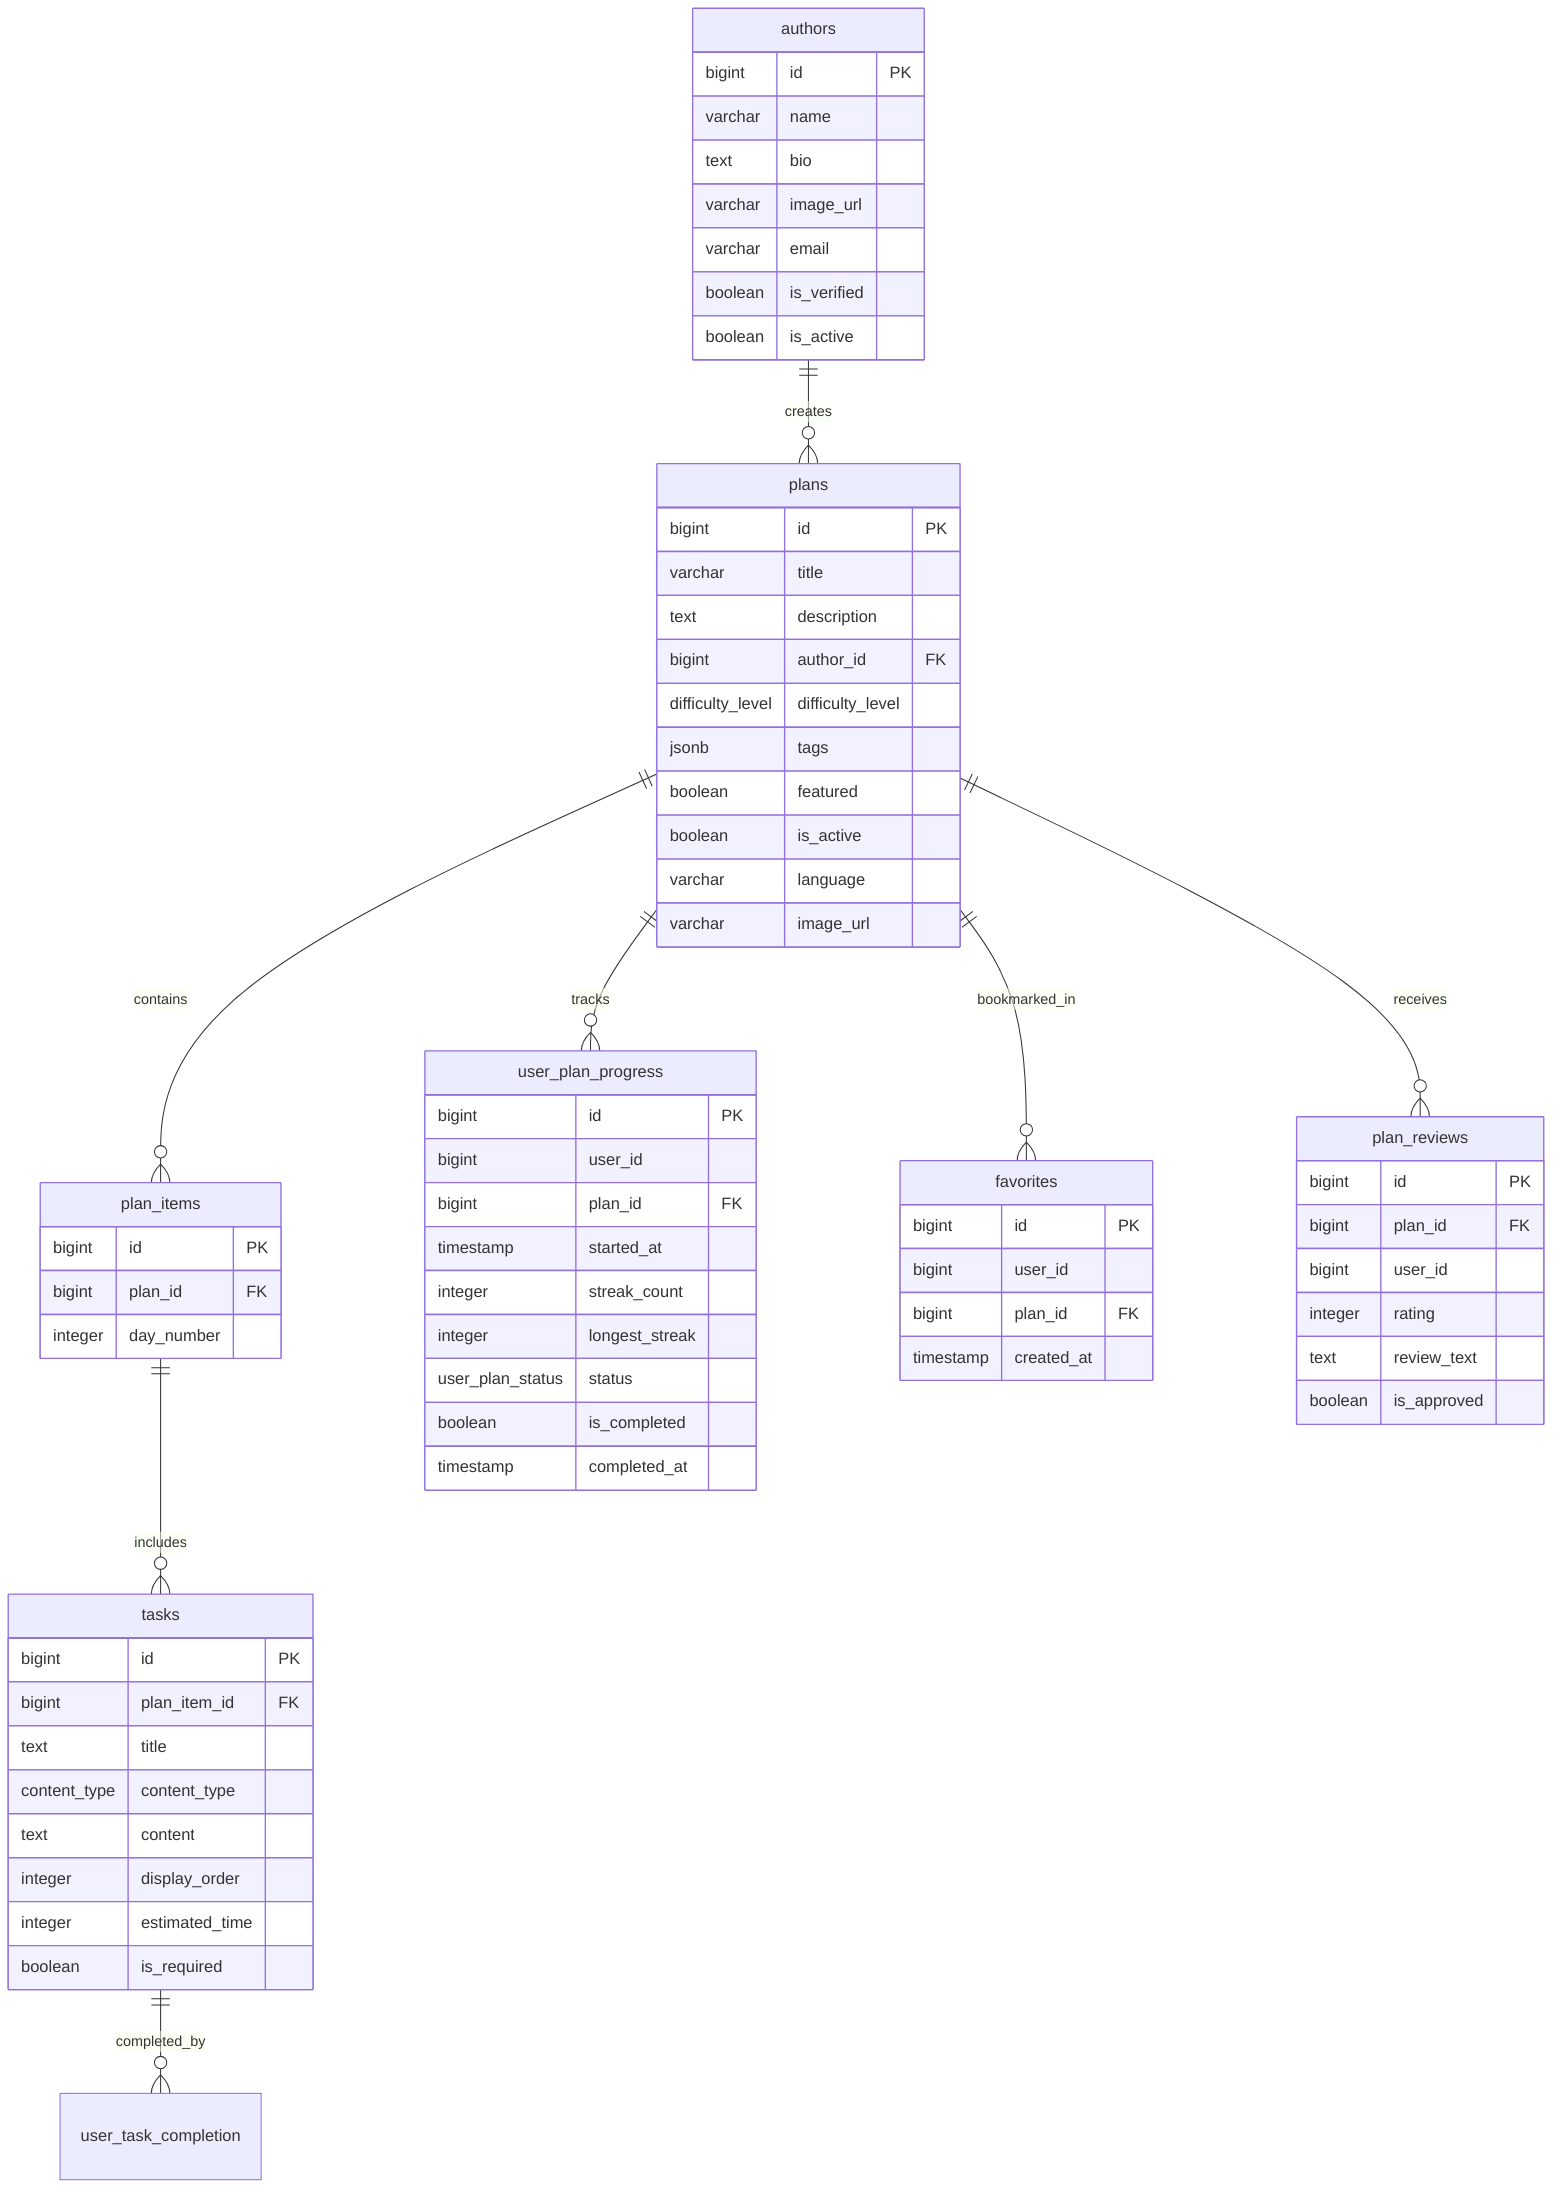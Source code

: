 erDiagram
    authors {
        bigint id PK
        varchar name
        text bio
        varchar image_url
        varchar email
        boolean is_verified
        boolean is_active
    }

    plans {
        bigint id PK
        varchar title
        text description
        bigint author_id FK
        difficulty_level difficulty_level
        jsonb tags
        boolean featured
        boolean is_active
        varchar language
        varchar image_url
    }

    plan_items {
        bigint id PK
        bigint plan_id FK
        integer day_number
    }

    tasks {
        bigint id PK
        bigint plan_item_id FK
        text title
        content_type content_type
        text content
        integer display_order
        integer estimated_time
        boolean is_required
    }

    user_plan_progress {
        bigint id PK
        bigint user_id
        bigint plan_id FK
        timestamp started_at
        integer streak_count
        integer longest_streak
        user_plan_status status
        boolean is_completed
        timestamp completed_at
    }

    favorites {
        bigint id PK
        bigint user_id
        bigint plan_id FK
        timestamp created_at
    }

    plan_reviews {
        bigint id PK
        bigint plan_id FK
        bigint user_id
        integer rating
        text review_text
        boolean is_approved
    }

    authors ||--o{ plans : creates
    plans ||--o{ plan_items : contains
    plan_items ||--o{ tasks : includes
    plans ||--o{ user_plan_progress : tracks
    plans ||--o{ plan_reviews : receives
    plans ||--o{ favorites : bookmarked_in
    tasks ||--o{ user_task_completion : completed_by